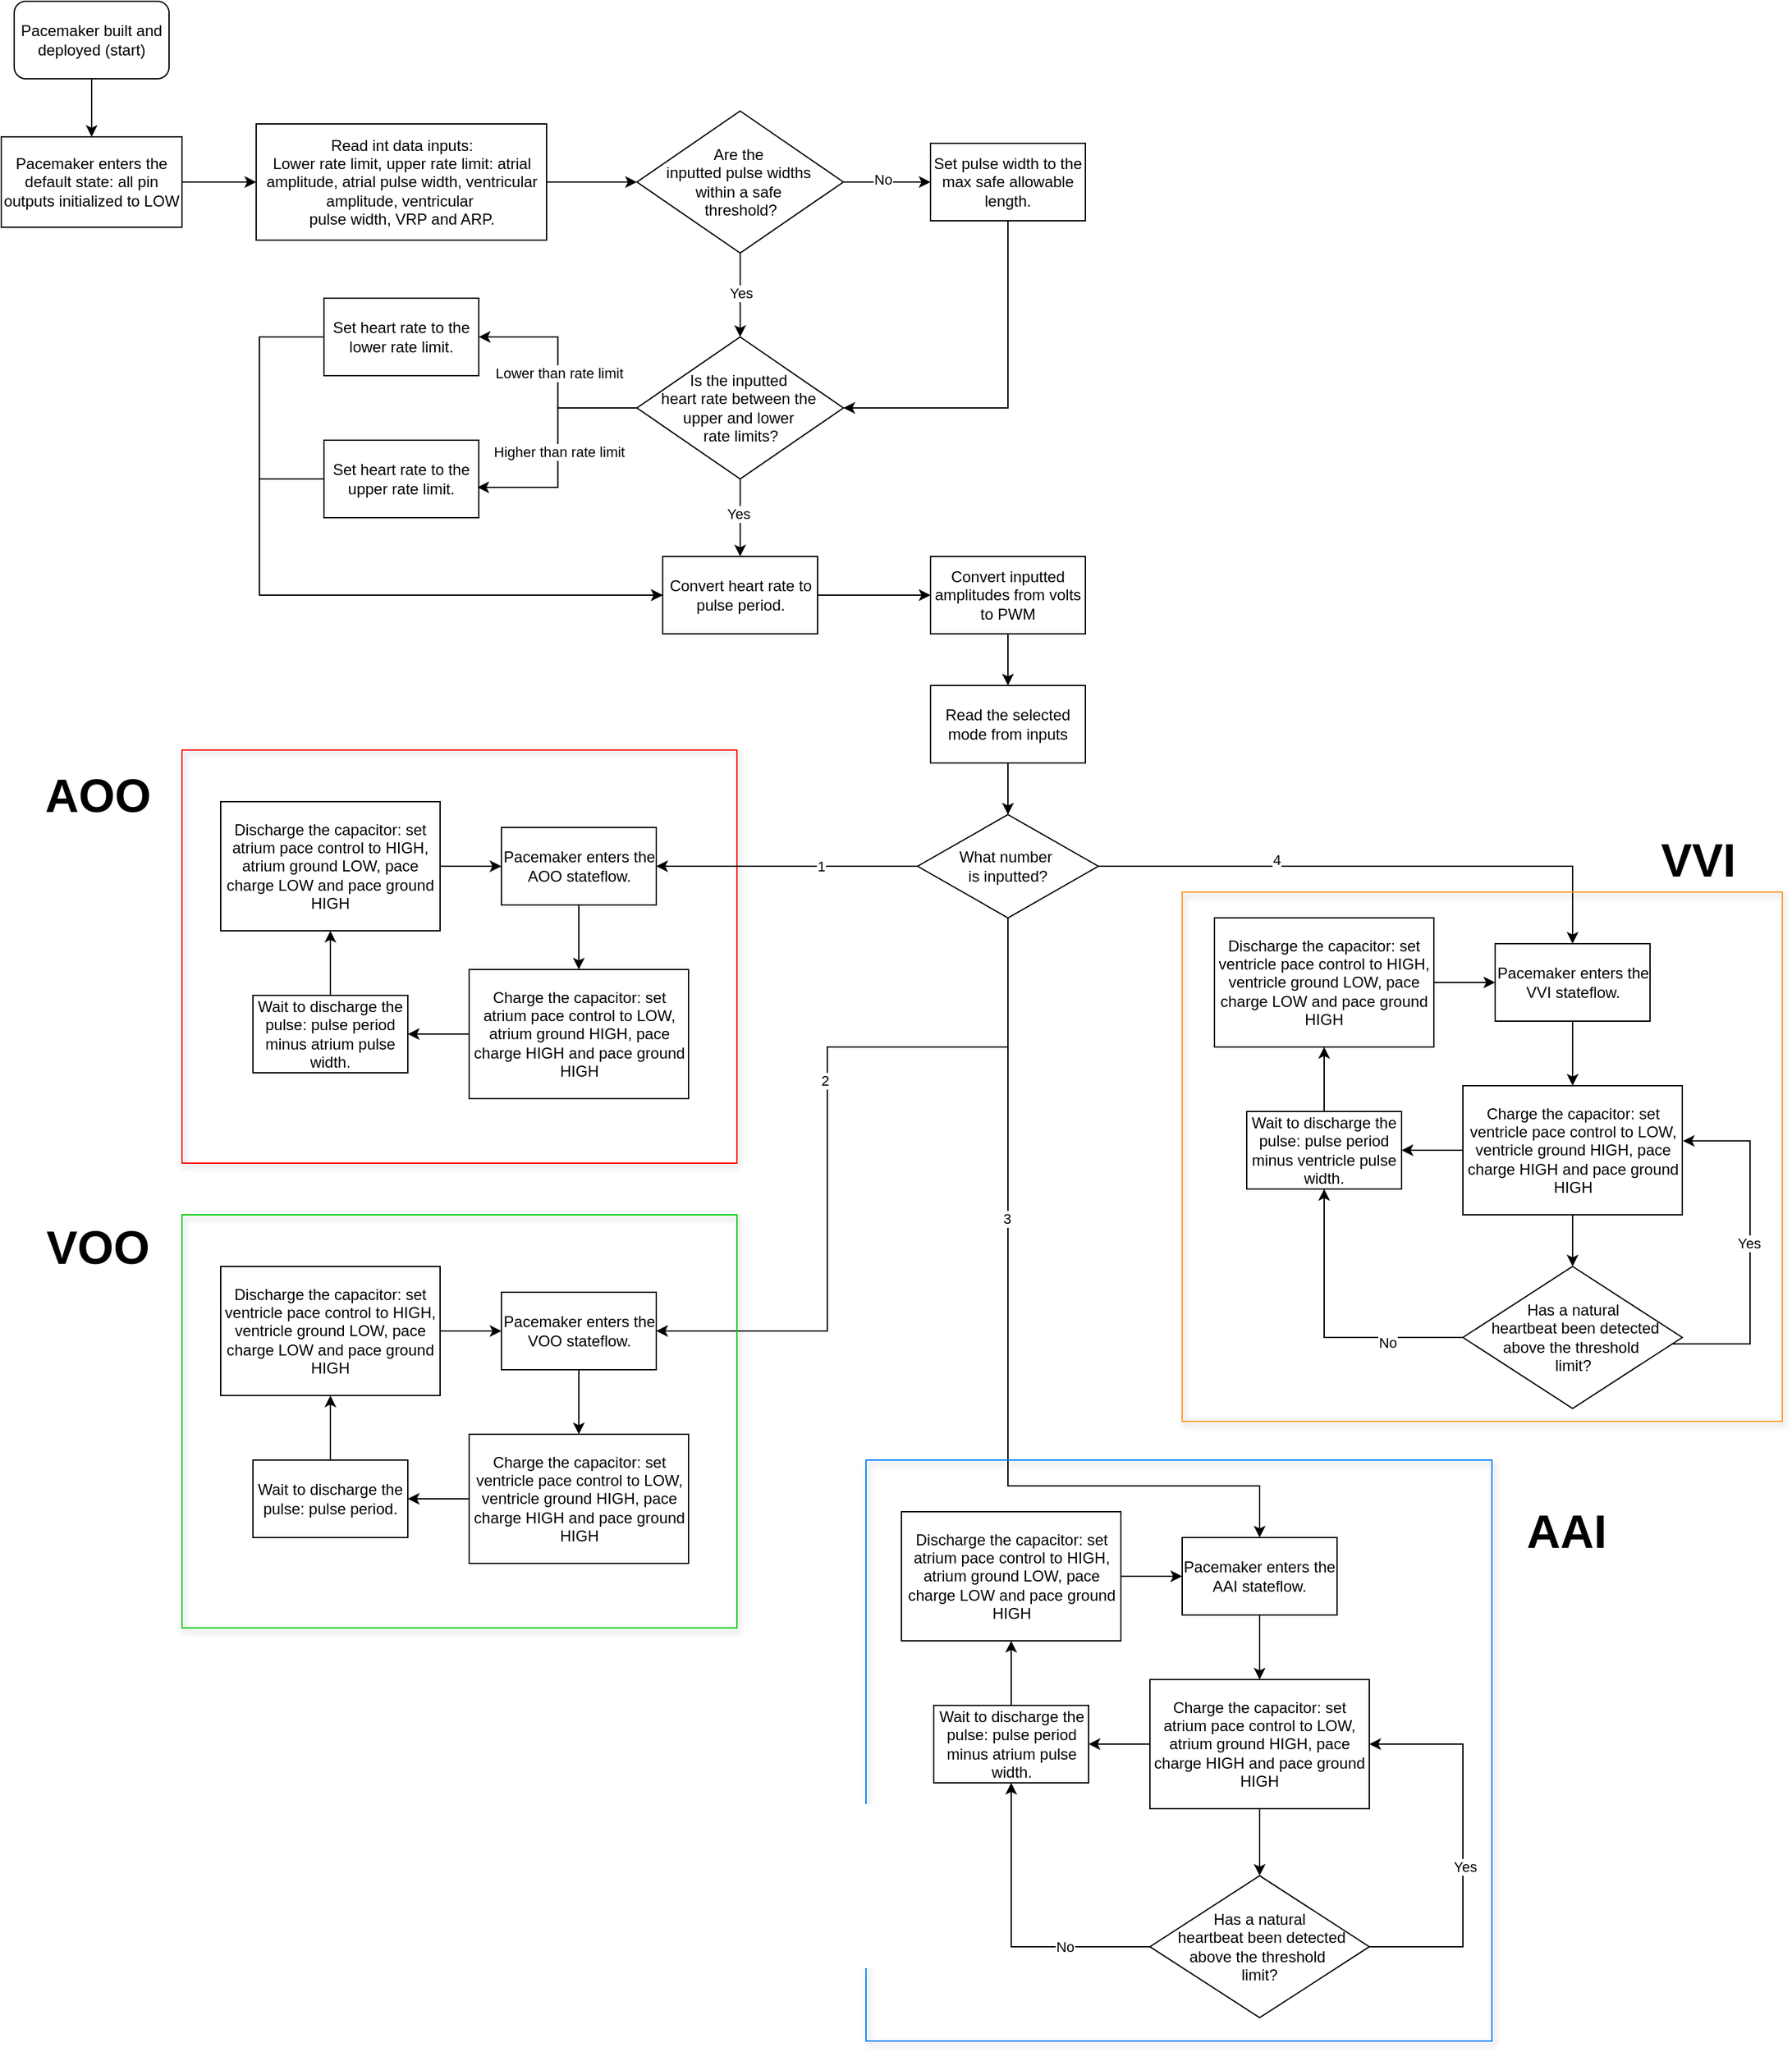 <mxfile version="24.8.2">
  <diagram name="Page-1" id="nOFPAi2D-Z3mDtKWCB6z">
    <mxGraphModel dx="3285" dy="1208" grid="1" gridSize="10" guides="1" tooltips="1" connect="1" arrows="1" fold="1" page="1" pageScale="1" pageWidth="850" pageHeight="1100" math="0" shadow="0">
      <root>
        <mxCell id="0" />
        <mxCell id="1" parent="0" />
        <mxCell id="4N_X2SVy2HdXExJrN1QL-92" value="" style="rounded=0;whiteSpace=wrap;html=1;fillColor=none;strokeColor=#FF0000;shadow=1;" vertex="1" parent="1">
          <mxGeometry x="-240" y="870" width="430" height="320" as="geometry" />
        </mxCell>
        <mxCell id="4N_X2SVy2HdXExJrN1QL-25" value="" style="edgeStyle=orthogonalEdgeStyle;rounded=0;orthogonalLoop=1;jettySize=auto;html=1;" edge="1" parent="1" source="esC_kjBJJRb_vxRUR6S1-1" target="4N_X2SVy2HdXExJrN1QL-24">
          <mxGeometry relative="1" as="geometry" />
        </mxCell>
        <mxCell id="esC_kjBJJRb_vxRUR6S1-1" value="Pacemaker built and deployed (start)" style="rounded=1;whiteSpace=wrap;html=1;" parent="1" vertex="1">
          <mxGeometry x="-370" y="290" width="120" height="60" as="geometry" />
        </mxCell>
        <mxCell id="4N_X2SVy2HdXExJrN1QL-38" value="" style="edgeStyle=orthogonalEdgeStyle;rounded=0;orthogonalLoop=1;jettySize=auto;html=1;" edge="1" parent="1" source="esC_kjBJJRb_vxRUR6S1-2" target="4N_X2SVy2HdXExJrN1QL-23">
          <mxGeometry relative="1" as="geometry" />
        </mxCell>
        <mxCell id="4N_X2SVy2HdXExJrN1QL-39" value="1" style="edgeLabel;html=1;align=center;verticalAlign=middle;resizable=0;points=[];" vertex="1" connectable="0" parent="4N_X2SVy2HdXExJrN1QL-38">
          <mxGeometry x="-0.254" relative="1" as="geometry">
            <mxPoint as="offset" />
          </mxGeometry>
        </mxCell>
        <mxCell id="4N_X2SVy2HdXExJrN1QL-52" style="edgeStyle=orthogonalEdgeStyle;rounded=0;orthogonalLoop=1;jettySize=auto;html=1;entryX=1;entryY=0.5;entryDx=0;entryDy=0;" edge="1" parent="1" target="4N_X2SVy2HdXExJrN1QL-45">
          <mxGeometry relative="1" as="geometry">
            <mxPoint x="400" y="1000" as="sourcePoint" />
            <mxPoint x="260" y="1190" as="targetPoint" />
            <Array as="points">
              <mxPoint x="400" y="1100" />
              <mxPoint x="260" y="1100" />
              <mxPoint x="260" y="1320" />
            </Array>
          </mxGeometry>
        </mxCell>
        <mxCell id="4N_X2SVy2HdXExJrN1QL-54" value="2" style="edgeLabel;html=1;align=center;verticalAlign=middle;resizable=0;points=[];" vertex="1" connectable="0" parent="4N_X2SVy2HdXExJrN1QL-52">
          <mxGeometry x="-0.103" y="-2" relative="1" as="geometry">
            <mxPoint as="offset" />
          </mxGeometry>
        </mxCell>
        <mxCell id="4N_X2SVy2HdXExJrN1QL-70" style="edgeStyle=orthogonalEdgeStyle;rounded=0;orthogonalLoop=1;jettySize=auto;html=1;" edge="1" parent="1" source="esC_kjBJJRb_vxRUR6S1-2" target="4N_X2SVy2HdXExJrN1QL-56">
          <mxGeometry relative="1" as="geometry" />
        </mxCell>
        <mxCell id="4N_X2SVy2HdXExJrN1QL-71" value="4&lt;div&gt;&lt;br&gt;&lt;/div&gt;" style="edgeLabel;html=1;align=center;verticalAlign=middle;resizable=0;points=[];" vertex="1" connectable="0" parent="4N_X2SVy2HdXExJrN1QL-70">
          <mxGeometry x="-0.357" y="-2" relative="1" as="geometry">
            <mxPoint as="offset" />
          </mxGeometry>
        </mxCell>
        <mxCell id="4N_X2SVy2HdXExJrN1QL-89" style="edgeStyle=orthogonalEdgeStyle;rounded=0;orthogonalLoop=1;jettySize=auto;html=1;exitX=0.5;exitY=1;exitDx=0;exitDy=0;" edge="1" parent="1" source="esC_kjBJJRb_vxRUR6S1-2" target="4N_X2SVy2HdXExJrN1QL-73">
          <mxGeometry relative="1" as="geometry">
            <Array as="points">
              <mxPoint x="400" y="1440" />
              <mxPoint x="595" y="1440" />
            </Array>
          </mxGeometry>
        </mxCell>
        <mxCell id="4N_X2SVy2HdXExJrN1QL-90" value="3" style="edgeLabel;html=1;align=center;verticalAlign=middle;resizable=0;points=[];" vertex="1" connectable="0" parent="4N_X2SVy2HdXExJrN1QL-89">
          <mxGeometry x="-0.31" y="-1" relative="1" as="geometry">
            <mxPoint as="offset" />
          </mxGeometry>
        </mxCell>
        <mxCell id="esC_kjBJJRb_vxRUR6S1-2" value="What number&amp;nbsp;&lt;div&gt;is inputted?&lt;/div&gt;" style="rhombus;whiteSpace=wrap;html=1;" parent="1" vertex="1">
          <mxGeometry x="330" y="920" width="140" height="80" as="geometry" />
        </mxCell>
        <mxCell id="4N_X2SVy2HdXExJrN1QL-4" value="" style="edgeStyle=orthogonalEdgeStyle;rounded=0;orthogonalLoop=1;jettySize=auto;html=1;" edge="1" parent="1" source="esC_kjBJJRb_vxRUR6S1-3" target="4N_X2SVy2HdXExJrN1QL-2">
          <mxGeometry relative="1" as="geometry" />
        </mxCell>
        <mxCell id="esC_kjBJJRb_vxRUR6S1-3" value="Read int data inputs:&lt;div&gt;Lower rate limit, upper rate limit: atrial amplitude, atrial pulse width, ventricular amplitude, ventricular&amp;nbsp;&lt;/div&gt;&lt;div&gt;pulse width, VRP and ARP.&lt;/div&gt;" style="rounded=0;whiteSpace=wrap;html=1;" parent="1" vertex="1">
          <mxGeometry x="-182.5" y="385" width="225" height="90" as="geometry" />
        </mxCell>
        <mxCell id="4N_X2SVy2HdXExJrN1QL-34" value="" style="edgeStyle=orthogonalEdgeStyle;rounded=0;orthogonalLoop=1;jettySize=auto;html=1;" edge="1" parent="1" source="esC_kjBJJRb_vxRUR6S1-16" target="4N_X2SVy2HdXExJrN1QL-33">
          <mxGeometry relative="1" as="geometry" />
        </mxCell>
        <mxCell id="esC_kjBJJRb_vxRUR6S1-16" value="Convert inputted amplitudes from volts to PWM" style="rounded=0;whiteSpace=wrap;html=1;" parent="1" vertex="1">
          <mxGeometry x="340" y="720" width="120" height="60" as="geometry" />
        </mxCell>
        <mxCell id="4N_X2SVy2HdXExJrN1QL-8" value="" style="edgeStyle=orthogonalEdgeStyle;rounded=0;orthogonalLoop=1;jettySize=auto;html=1;" edge="1" parent="1" source="4N_X2SVy2HdXExJrN1QL-2" target="4N_X2SVy2HdXExJrN1QL-3">
          <mxGeometry relative="1" as="geometry" />
        </mxCell>
        <mxCell id="4N_X2SVy2HdXExJrN1QL-9" value="Yes" style="edgeLabel;html=1;align=center;verticalAlign=middle;resizable=0;points=[];" vertex="1" connectable="0" parent="4N_X2SVy2HdXExJrN1QL-8">
          <mxGeometry x="-0.051" y="3" relative="1" as="geometry">
            <mxPoint x="-3" as="offset" />
          </mxGeometry>
        </mxCell>
        <mxCell id="4N_X2SVy2HdXExJrN1QL-10" value="" style="edgeStyle=orthogonalEdgeStyle;rounded=0;orthogonalLoop=1;jettySize=auto;html=1;" edge="1" parent="1" source="4N_X2SVy2HdXExJrN1QL-2" target="4N_X2SVy2HdXExJrN1QL-5">
          <mxGeometry relative="1" as="geometry" />
        </mxCell>
        <mxCell id="4N_X2SVy2HdXExJrN1QL-11" value="No" style="edgeLabel;html=1;align=center;verticalAlign=middle;resizable=0;points=[];" vertex="1" connectable="0" parent="4N_X2SVy2HdXExJrN1QL-10">
          <mxGeometry x="-0.09" y="2" relative="1" as="geometry">
            <mxPoint as="offset" />
          </mxGeometry>
        </mxCell>
        <mxCell id="4N_X2SVy2HdXExJrN1QL-2" value="Are the&amp;nbsp;&lt;div&gt;inputted pulse widths&amp;nbsp;&lt;/div&gt;&lt;div&gt;within a safe&amp;nbsp;&lt;/div&gt;&lt;div&gt;threshold?&lt;/div&gt;" style="rhombus;whiteSpace=wrap;html=1;" vertex="1" parent="1">
          <mxGeometry x="112.5" y="375" width="160" height="110" as="geometry" />
        </mxCell>
        <mxCell id="4N_X2SVy2HdXExJrN1QL-15" style="edgeStyle=orthogonalEdgeStyle;rounded=0;orthogonalLoop=1;jettySize=auto;html=1;entryX=1;entryY=0.5;entryDx=0;entryDy=0;" edge="1" parent="1" source="4N_X2SVy2HdXExJrN1QL-3" target="4N_X2SVy2HdXExJrN1QL-6">
          <mxGeometry relative="1" as="geometry" />
        </mxCell>
        <mxCell id="4N_X2SVy2HdXExJrN1QL-17" value="Lower than rate limit" style="edgeLabel;html=1;align=center;verticalAlign=middle;resizable=0;points=[];" vertex="1" connectable="0" parent="4N_X2SVy2HdXExJrN1QL-15">
          <mxGeometry x="-0.001" relative="1" as="geometry">
            <mxPoint as="offset" />
          </mxGeometry>
        </mxCell>
        <mxCell id="4N_X2SVy2HdXExJrN1QL-30" value="" style="edgeStyle=orthogonalEdgeStyle;rounded=0;orthogonalLoop=1;jettySize=auto;html=1;" edge="1" parent="1" source="4N_X2SVy2HdXExJrN1QL-3" target="4N_X2SVy2HdXExJrN1QL-28">
          <mxGeometry relative="1" as="geometry" />
        </mxCell>
        <mxCell id="4N_X2SVy2HdXExJrN1QL-31" value="Yes" style="edgeLabel;html=1;align=center;verticalAlign=middle;resizable=0;points=[];" vertex="1" connectable="0" parent="4N_X2SVy2HdXExJrN1QL-30">
          <mxGeometry x="-0.118" y="-2" relative="1" as="geometry">
            <mxPoint as="offset" />
          </mxGeometry>
        </mxCell>
        <mxCell id="4N_X2SVy2HdXExJrN1QL-3" value="Is the inputted&amp;nbsp;&lt;div&gt;heart rate between the&amp;nbsp;&lt;/div&gt;&lt;div&gt;upper and lower&amp;nbsp;&lt;/div&gt;&lt;div&gt;rate limits?&lt;/div&gt;" style="rhombus;whiteSpace=wrap;html=1;" vertex="1" parent="1">
          <mxGeometry x="112.5" y="550" width="160" height="110" as="geometry" />
        </mxCell>
        <mxCell id="4N_X2SVy2HdXExJrN1QL-12" style="edgeStyle=orthogonalEdgeStyle;rounded=0;orthogonalLoop=1;jettySize=auto;html=1;entryX=1;entryY=0.5;entryDx=0;entryDy=0;" edge="1" parent="1" source="4N_X2SVy2HdXExJrN1QL-5" target="4N_X2SVy2HdXExJrN1QL-3">
          <mxGeometry relative="1" as="geometry">
            <Array as="points">
              <mxPoint x="400" y="605" />
            </Array>
          </mxGeometry>
        </mxCell>
        <mxCell id="4N_X2SVy2HdXExJrN1QL-5" value="Set pulse width to the max safe allowable length." style="rounded=0;whiteSpace=wrap;html=1;" vertex="1" parent="1">
          <mxGeometry x="340" y="400" width="120" height="60" as="geometry" />
        </mxCell>
        <mxCell id="4N_X2SVy2HdXExJrN1QL-18" style="edgeStyle=orthogonalEdgeStyle;rounded=0;orthogonalLoop=1;jettySize=auto;html=1;entryX=0;entryY=0.5;entryDx=0;entryDy=0;" edge="1" parent="1" source="4N_X2SVy2HdXExJrN1QL-6" target="4N_X2SVy2HdXExJrN1QL-28">
          <mxGeometry relative="1" as="geometry">
            <mxPoint x="320" y="750" as="targetPoint" />
            <Array as="points">
              <mxPoint x="-180" y="550" />
              <mxPoint x="-180" y="750" />
              <mxPoint x="-80" y="750" />
            </Array>
          </mxGeometry>
        </mxCell>
        <mxCell id="4N_X2SVy2HdXExJrN1QL-6" value="Set heart rate to the lower rate limit." style="rounded=0;whiteSpace=wrap;html=1;" vertex="1" parent="1">
          <mxGeometry x="-130" y="520" width="120" height="60" as="geometry" />
        </mxCell>
        <mxCell id="4N_X2SVy2HdXExJrN1QL-19" style="edgeStyle=orthogonalEdgeStyle;rounded=0;orthogonalLoop=1;jettySize=auto;html=1;exitX=0;exitY=0.5;exitDx=0;exitDy=0;entryX=0;entryY=0.5;entryDx=0;entryDy=0;" edge="1" parent="1" source="4N_X2SVy2HdXExJrN1QL-7" target="4N_X2SVy2HdXExJrN1QL-28">
          <mxGeometry relative="1" as="geometry">
            <mxPoint x="130" y="750" as="targetPoint" />
            <Array as="points">
              <mxPoint x="-180" y="660" />
              <mxPoint x="-180" y="750" />
              <mxPoint x="-80" y="750" />
            </Array>
          </mxGeometry>
        </mxCell>
        <mxCell id="4N_X2SVy2HdXExJrN1QL-7" value="Set heart rate to the upper rate limit." style="rounded=0;whiteSpace=wrap;html=1;" vertex="1" parent="1">
          <mxGeometry x="-130" y="630" width="120" height="60" as="geometry" />
        </mxCell>
        <mxCell id="4N_X2SVy2HdXExJrN1QL-16" style="edgeStyle=orthogonalEdgeStyle;rounded=0;orthogonalLoop=1;jettySize=auto;html=1;exitX=0;exitY=0.5;exitDx=0;exitDy=0;entryX=0.991;entryY=0.608;entryDx=0;entryDy=0;entryPerimeter=0;" edge="1" parent="1" source="4N_X2SVy2HdXExJrN1QL-3" target="4N_X2SVy2HdXExJrN1QL-7">
          <mxGeometry relative="1" as="geometry" />
        </mxCell>
        <mxCell id="4N_X2SVy2HdXExJrN1QL-20" value="Higher than rate limit" style="edgeLabel;html=1;align=center;verticalAlign=middle;resizable=0;points=[];" vertex="1" connectable="0" parent="4N_X2SVy2HdXExJrN1QL-16">
          <mxGeometry x="0.028" relative="1" as="geometry">
            <mxPoint as="offset" />
          </mxGeometry>
        </mxCell>
        <mxCell id="4N_X2SVy2HdXExJrN1QL-40" value="" style="edgeStyle=orthogonalEdgeStyle;rounded=0;orthogonalLoop=1;jettySize=auto;html=1;" edge="1" parent="1" source="4N_X2SVy2HdXExJrN1QL-23" target="4N_X2SVy2HdXExJrN1QL-27">
          <mxGeometry relative="1" as="geometry" />
        </mxCell>
        <mxCell id="4N_X2SVy2HdXExJrN1QL-23" value="Pacemaker enters the AOO stateflow." style="rounded=0;whiteSpace=wrap;html=1;" vertex="1" parent="1">
          <mxGeometry x="7.5" y="930" width="120" height="60" as="geometry" />
        </mxCell>
        <mxCell id="4N_X2SVy2HdXExJrN1QL-26" value="" style="edgeStyle=orthogonalEdgeStyle;rounded=0;orthogonalLoop=1;jettySize=auto;html=1;" edge="1" parent="1" source="4N_X2SVy2HdXExJrN1QL-24" target="esC_kjBJJRb_vxRUR6S1-3">
          <mxGeometry relative="1" as="geometry" />
        </mxCell>
        <mxCell id="4N_X2SVy2HdXExJrN1QL-24" value="Pacemaker enters the default state: all pin outputs initialized to LOW" style="rounded=0;whiteSpace=wrap;html=1;" vertex="1" parent="1">
          <mxGeometry x="-380" y="395" width="140" height="70" as="geometry" />
        </mxCell>
        <mxCell id="4N_X2SVy2HdXExJrN1QL-41" value="" style="edgeStyle=orthogonalEdgeStyle;rounded=0;orthogonalLoop=1;jettySize=auto;html=1;" edge="1" parent="1" source="4N_X2SVy2HdXExJrN1QL-27" target="4N_X2SVy2HdXExJrN1QL-36">
          <mxGeometry relative="1" as="geometry" />
        </mxCell>
        <mxCell id="4N_X2SVy2HdXExJrN1QL-27" value="Charge the capacitor: set atrium pace control to LOW, atrium ground HIGH, pace charge HIGH and pace ground HIGH" style="rounded=0;whiteSpace=wrap;html=1;" vertex="1" parent="1">
          <mxGeometry x="-17.5" y="1040" width="170" height="100" as="geometry" />
        </mxCell>
        <mxCell id="4N_X2SVy2HdXExJrN1QL-32" value="" style="edgeStyle=orthogonalEdgeStyle;rounded=0;orthogonalLoop=1;jettySize=auto;html=1;" edge="1" parent="1" source="4N_X2SVy2HdXExJrN1QL-28" target="esC_kjBJJRb_vxRUR6S1-16">
          <mxGeometry relative="1" as="geometry" />
        </mxCell>
        <mxCell id="4N_X2SVy2HdXExJrN1QL-28" value="Convert heart rate to pulse period." style="rounded=0;whiteSpace=wrap;html=1;" vertex="1" parent="1">
          <mxGeometry x="132.5" y="720" width="120" height="60" as="geometry" />
        </mxCell>
        <mxCell id="4N_X2SVy2HdXExJrN1QL-35" value="" style="edgeStyle=orthogonalEdgeStyle;rounded=0;orthogonalLoop=1;jettySize=auto;html=1;" edge="1" parent="1" source="4N_X2SVy2HdXExJrN1QL-33" target="esC_kjBJJRb_vxRUR6S1-2">
          <mxGeometry relative="1" as="geometry" />
        </mxCell>
        <mxCell id="4N_X2SVy2HdXExJrN1QL-33" value="Read the selected mode from inputs" style="rounded=0;whiteSpace=wrap;html=1;" vertex="1" parent="1">
          <mxGeometry x="340" y="820" width="120" height="60" as="geometry" />
        </mxCell>
        <mxCell id="4N_X2SVy2HdXExJrN1QL-42" value="" style="edgeStyle=orthogonalEdgeStyle;rounded=0;orthogonalLoop=1;jettySize=auto;html=1;" edge="1" parent="1" source="4N_X2SVy2HdXExJrN1QL-36" target="4N_X2SVy2HdXExJrN1QL-37">
          <mxGeometry relative="1" as="geometry" />
        </mxCell>
        <mxCell id="4N_X2SVy2HdXExJrN1QL-36" value="Wait to discharge the pulse: pulse period minus atrium pulse width." style="rounded=0;whiteSpace=wrap;html=1;" vertex="1" parent="1">
          <mxGeometry x="-185" y="1060" width="120" height="60" as="geometry" />
        </mxCell>
        <mxCell id="4N_X2SVy2HdXExJrN1QL-43" value="" style="edgeStyle=orthogonalEdgeStyle;rounded=0;orthogonalLoop=1;jettySize=auto;html=1;" edge="1" parent="1" source="4N_X2SVy2HdXExJrN1QL-37" target="4N_X2SVy2HdXExJrN1QL-23">
          <mxGeometry relative="1" as="geometry" />
        </mxCell>
        <mxCell id="4N_X2SVy2HdXExJrN1QL-37" value="Discharge the capacitor: set atrium pace control to HIGH, atrium ground LOW, pace charge LOW and pace ground HIGH" style="rounded=0;whiteSpace=wrap;html=1;" vertex="1" parent="1">
          <mxGeometry x="-210" y="910" width="170" height="100" as="geometry" />
        </mxCell>
        <mxCell id="4N_X2SVy2HdXExJrN1QL-44" value="" style="edgeStyle=orthogonalEdgeStyle;rounded=0;orthogonalLoop=1;jettySize=auto;html=1;" edge="1" parent="1" source="4N_X2SVy2HdXExJrN1QL-45" target="4N_X2SVy2HdXExJrN1QL-47">
          <mxGeometry relative="1" as="geometry" />
        </mxCell>
        <mxCell id="4N_X2SVy2HdXExJrN1QL-45" value="Pacemaker enters the VOO stateflow." style="rounded=0;whiteSpace=wrap;html=1;" vertex="1" parent="1">
          <mxGeometry x="7.5" y="1290" width="120" height="60" as="geometry" />
        </mxCell>
        <mxCell id="4N_X2SVy2HdXExJrN1QL-46" value="" style="edgeStyle=orthogonalEdgeStyle;rounded=0;orthogonalLoop=1;jettySize=auto;html=1;" edge="1" parent="1" source="4N_X2SVy2HdXExJrN1QL-47" target="4N_X2SVy2HdXExJrN1QL-49">
          <mxGeometry relative="1" as="geometry" />
        </mxCell>
        <mxCell id="4N_X2SVy2HdXExJrN1QL-47" value="Charge the capacitor: set ventricle pace control to LOW, ventricle&amp;nbsp;ground HIGH, pace charge HIGH and pace ground HIGH" style="rounded=0;whiteSpace=wrap;html=1;" vertex="1" parent="1">
          <mxGeometry x="-17.5" y="1400" width="170" height="100" as="geometry" />
        </mxCell>
        <mxCell id="4N_X2SVy2HdXExJrN1QL-48" value="" style="edgeStyle=orthogonalEdgeStyle;rounded=0;orthogonalLoop=1;jettySize=auto;html=1;" edge="1" parent="1" source="4N_X2SVy2HdXExJrN1QL-49" target="4N_X2SVy2HdXExJrN1QL-51">
          <mxGeometry relative="1" as="geometry" />
        </mxCell>
        <mxCell id="4N_X2SVy2HdXExJrN1QL-49" value="Wait to discharge the pulse: pulse period." style="rounded=0;whiteSpace=wrap;html=1;" vertex="1" parent="1">
          <mxGeometry x="-185" y="1420" width="120" height="60" as="geometry" />
        </mxCell>
        <mxCell id="4N_X2SVy2HdXExJrN1QL-50" value="" style="edgeStyle=orthogonalEdgeStyle;rounded=0;orthogonalLoop=1;jettySize=auto;html=1;" edge="1" parent="1" source="4N_X2SVy2HdXExJrN1QL-51" target="4N_X2SVy2HdXExJrN1QL-45">
          <mxGeometry relative="1" as="geometry" />
        </mxCell>
        <mxCell id="4N_X2SVy2HdXExJrN1QL-51" value="Discharge the capacitor: set ventricle&amp;nbsp;pace control to HIGH, ventricle&amp;nbsp;ground LOW, pace charge LOW and pace ground HIGH" style="rounded=0;whiteSpace=wrap;html=1;" vertex="1" parent="1">
          <mxGeometry x="-210" y="1270" width="170" height="100" as="geometry" />
        </mxCell>
        <mxCell id="4N_X2SVy2HdXExJrN1QL-55" value="" style="edgeStyle=orthogonalEdgeStyle;rounded=0;orthogonalLoop=1;jettySize=auto;html=1;" edge="1" parent="1" source="4N_X2SVy2HdXExJrN1QL-56" target="4N_X2SVy2HdXExJrN1QL-58">
          <mxGeometry relative="1" as="geometry" />
        </mxCell>
        <mxCell id="4N_X2SVy2HdXExJrN1QL-56" value="Pacemaker enters the VVI stateflow." style="rounded=0;whiteSpace=wrap;html=1;" vertex="1" parent="1">
          <mxGeometry x="777.5" y="1020" width="120" height="60" as="geometry" />
        </mxCell>
        <mxCell id="4N_X2SVy2HdXExJrN1QL-57" value="" style="edgeStyle=orthogonalEdgeStyle;rounded=0;orthogonalLoop=1;jettySize=auto;html=1;" edge="1" parent="1" source="4N_X2SVy2HdXExJrN1QL-58" target="4N_X2SVy2HdXExJrN1QL-60">
          <mxGeometry relative="1" as="geometry" />
        </mxCell>
        <mxCell id="4N_X2SVy2HdXExJrN1QL-64" value="" style="edgeStyle=orthogonalEdgeStyle;rounded=0;orthogonalLoop=1;jettySize=auto;html=1;" edge="1" parent="1" source="4N_X2SVy2HdXExJrN1QL-58" target="4N_X2SVy2HdXExJrN1QL-63">
          <mxGeometry relative="1" as="geometry" />
        </mxCell>
        <mxCell id="4N_X2SVy2HdXExJrN1QL-58" value="Charge the capacitor: set ventricle pace control to LOW, ventricle&amp;nbsp;ground HIGH, pace charge HIGH and pace ground HIGH" style="rounded=0;whiteSpace=wrap;html=1;" vertex="1" parent="1">
          <mxGeometry x="752.5" y="1130" width="170" height="100" as="geometry" />
        </mxCell>
        <mxCell id="4N_X2SVy2HdXExJrN1QL-59" value="" style="edgeStyle=orthogonalEdgeStyle;rounded=0;orthogonalLoop=1;jettySize=auto;html=1;" edge="1" parent="1" source="4N_X2SVy2HdXExJrN1QL-60" target="4N_X2SVy2HdXExJrN1QL-62">
          <mxGeometry relative="1" as="geometry" />
        </mxCell>
        <mxCell id="4N_X2SVy2HdXExJrN1QL-60" value="Wait to discharge the pulse: pulse period minus ventricle pulse width." style="rounded=0;whiteSpace=wrap;html=1;" vertex="1" parent="1">
          <mxGeometry x="585" y="1150" width="120" height="60" as="geometry" />
        </mxCell>
        <mxCell id="4N_X2SVy2HdXExJrN1QL-61" value="" style="edgeStyle=orthogonalEdgeStyle;rounded=0;orthogonalLoop=1;jettySize=auto;html=1;" edge="1" parent="1" source="4N_X2SVy2HdXExJrN1QL-62" target="4N_X2SVy2HdXExJrN1QL-56">
          <mxGeometry relative="1" as="geometry" />
        </mxCell>
        <mxCell id="4N_X2SVy2HdXExJrN1QL-62" value="Discharge the capacitor: set ventricle&amp;nbsp;pace control to HIGH, ventricle&amp;nbsp;ground LOW, pace charge LOW and pace ground HIGH" style="rounded=0;whiteSpace=wrap;html=1;" vertex="1" parent="1">
          <mxGeometry x="560" y="1000" width="170" height="100" as="geometry" />
        </mxCell>
        <mxCell id="4N_X2SVy2HdXExJrN1QL-65" style="edgeStyle=orthogonalEdgeStyle;rounded=0;orthogonalLoop=1;jettySize=auto;html=1;entryX=0.5;entryY=1;entryDx=0;entryDy=0;" edge="1" parent="1" source="4N_X2SVy2HdXExJrN1QL-63" target="4N_X2SVy2HdXExJrN1QL-60">
          <mxGeometry relative="1" as="geometry" />
        </mxCell>
        <mxCell id="4N_X2SVy2HdXExJrN1QL-66" value="No" style="edgeLabel;html=1;align=center;verticalAlign=middle;resizable=0;points=[];" vertex="1" connectable="0" parent="4N_X2SVy2HdXExJrN1QL-65">
          <mxGeometry x="-0.468" y="4" relative="1" as="geometry">
            <mxPoint as="offset" />
          </mxGeometry>
        </mxCell>
        <mxCell id="4N_X2SVy2HdXExJrN1QL-63" value="Has a natural&lt;div&gt;&amp;nbsp;heartbeat been detected above the threshold&amp;nbsp;&lt;/div&gt;&lt;div&gt;limit?&lt;/div&gt;" style="rhombus;whiteSpace=wrap;html=1;" vertex="1" parent="1">
          <mxGeometry x="752.5" y="1270" width="170" height="110" as="geometry" />
        </mxCell>
        <mxCell id="4N_X2SVy2HdXExJrN1QL-67" style="edgeStyle=orthogonalEdgeStyle;rounded=0;orthogonalLoop=1;jettySize=auto;html=1;entryX=1.003;entryY=0.428;entryDx=0;entryDy=0;entryPerimeter=0;" edge="1" parent="1" source="4N_X2SVy2HdXExJrN1QL-63" target="4N_X2SVy2HdXExJrN1QL-58">
          <mxGeometry relative="1" as="geometry">
            <Array as="points">
              <mxPoint x="975" y="1330" />
              <mxPoint x="975" y="1173" />
            </Array>
          </mxGeometry>
        </mxCell>
        <mxCell id="4N_X2SVy2HdXExJrN1QL-68" value="Yes" style="edgeLabel;html=1;align=center;verticalAlign=middle;resizable=0;points=[];" vertex="1" connectable="0" parent="4N_X2SVy2HdXExJrN1QL-67">
          <mxGeometry x="0.025" y="1" relative="1" as="geometry">
            <mxPoint as="offset" />
          </mxGeometry>
        </mxCell>
        <mxCell id="4N_X2SVy2HdXExJrN1QL-72" value="" style="edgeStyle=orthogonalEdgeStyle;rounded=0;orthogonalLoop=1;jettySize=auto;html=1;" edge="1" parent="1" source="4N_X2SVy2HdXExJrN1QL-73" target="4N_X2SVy2HdXExJrN1QL-75">
          <mxGeometry relative="1" as="geometry" />
        </mxCell>
        <mxCell id="4N_X2SVy2HdXExJrN1QL-73" value="Pacemaker enters the AAI stateflow." style="rounded=0;whiteSpace=wrap;html=1;" vertex="1" parent="1">
          <mxGeometry x="535" y="1480" width="120" height="60" as="geometry" />
        </mxCell>
        <mxCell id="4N_X2SVy2HdXExJrN1QL-74" value="" style="edgeStyle=orthogonalEdgeStyle;rounded=0;orthogonalLoop=1;jettySize=auto;html=1;" edge="1" parent="1" source="4N_X2SVy2HdXExJrN1QL-75" target="4N_X2SVy2HdXExJrN1QL-77">
          <mxGeometry relative="1" as="geometry" />
        </mxCell>
        <mxCell id="4N_X2SVy2HdXExJrN1QL-83" value="" style="edgeStyle=orthogonalEdgeStyle;rounded=0;orthogonalLoop=1;jettySize=auto;html=1;" edge="1" parent="1" source="4N_X2SVy2HdXExJrN1QL-75" target="4N_X2SVy2HdXExJrN1QL-81">
          <mxGeometry relative="1" as="geometry" />
        </mxCell>
        <mxCell id="4N_X2SVy2HdXExJrN1QL-75" value="Charge the capacitor: set atrium pace control to LOW, atrium ground HIGH, pace charge HIGH and pace ground HIGH" style="rounded=0;whiteSpace=wrap;html=1;" vertex="1" parent="1">
          <mxGeometry x="510" y="1590" width="170" height="100" as="geometry" />
        </mxCell>
        <mxCell id="4N_X2SVy2HdXExJrN1QL-76" value="" style="edgeStyle=orthogonalEdgeStyle;rounded=0;orthogonalLoop=1;jettySize=auto;html=1;" edge="1" parent="1" source="4N_X2SVy2HdXExJrN1QL-77" target="4N_X2SVy2HdXExJrN1QL-79">
          <mxGeometry relative="1" as="geometry" />
        </mxCell>
        <mxCell id="4N_X2SVy2HdXExJrN1QL-77" value="Wait to discharge the pulse: pulse period minus atrium pulse width." style="rounded=0;whiteSpace=wrap;html=1;" vertex="1" parent="1">
          <mxGeometry x="342.5" y="1610" width="120" height="60" as="geometry" />
        </mxCell>
        <mxCell id="4N_X2SVy2HdXExJrN1QL-78" value="" style="edgeStyle=orthogonalEdgeStyle;rounded=0;orthogonalLoop=1;jettySize=auto;html=1;" edge="1" parent="1" source="4N_X2SVy2HdXExJrN1QL-79" target="4N_X2SVy2HdXExJrN1QL-73">
          <mxGeometry relative="1" as="geometry" />
        </mxCell>
        <mxCell id="4N_X2SVy2HdXExJrN1QL-79" value="Discharge the capacitor: set atrium pace control to HIGH, atrium ground LOW, pace charge LOW and pace ground HIGH" style="rounded=0;whiteSpace=wrap;html=1;" vertex="1" parent="1">
          <mxGeometry x="317.5" y="1460" width="170" height="100" as="geometry" />
        </mxCell>
        <mxCell id="4N_X2SVy2HdXExJrN1QL-85" style="edgeStyle=orthogonalEdgeStyle;rounded=0;orthogonalLoop=1;jettySize=auto;html=1;entryX=0.5;entryY=1;entryDx=0;entryDy=0;" edge="1" parent="1" source="4N_X2SVy2HdXExJrN1QL-81" target="4N_X2SVy2HdXExJrN1QL-77">
          <mxGeometry relative="1" as="geometry" />
        </mxCell>
        <mxCell id="4N_X2SVy2HdXExJrN1QL-86" value="No" style="edgeLabel;html=1;align=center;verticalAlign=middle;resizable=0;points=[];" vertex="1" connectable="0" parent="4N_X2SVy2HdXExJrN1QL-85">
          <mxGeometry x="-0.433" relative="1" as="geometry">
            <mxPoint as="offset" />
          </mxGeometry>
        </mxCell>
        <mxCell id="4N_X2SVy2HdXExJrN1QL-87" style="edgeStyle=orthogonalEdgeStyle;rounded=0;orthogonalLoop=1;jettySize=auto;html=1;entryX=1;entryY=0.5;entryDx=0;entryDy=0;" edge="1" parent="1" source="4N_X2SVy2HdXExJrN1QL-81" target="4N_X2SVy2HdXExJrN1QL-75">
          <mxGeometry relative="1" as="geometry">
            <Array as="points">
              <mxPoint x="752.5" y="1797" />
              <mxPoint x="752.5" y="1640" />
            </Array>
          </mxGeometry>
        </mxCell>
        <mxCell id="4N_X2SVy2HdXExJrN1QL-88" value="Yes" style="edgeLabel;html=1;align=center;verticalAlign=middle;resizable=0;points=[];" vertex="1" connectable="0" parent="4N_X2SVy2HdXExJrN1QL-87">
          <mxGeometry x="-0.109" y="-1" relative="1" as="geometry">
            <mxPoint as="offset" />
          </mxGeometry>
        </mxCell>
        <mxCell id="4N_X2SVy2HdXExJrN1QL-81" value="Has a natural&lt;div&gt;&amp;nbsp;heartbeat been detected above the threshold&amp;nbsp;&lt;/div&gt;&lt;div&gt;limit?&lt;/div&gt;" style="rhombus;whiteSpace=wrap;html=1;" vertex="1" parent="1">
          <mxGeometry x="510" y="1741.95" width="170" height="110" as="geometry" />
        </mxCell>
        <mxCell id="4N_X2SVy2HdXExJrN1QL-93" value="" style="rounded=0;whiteSpace=wrap;html=1;fillColor=none;strokeColor=#00CC00;shadow=1;" vertex="1" parent="1">
          <mxGeometry x="-240" y="1230" width="430" height="320" as="geometry" />
        </mxCell>
        <mxCell id="4N_X2SVy2HdXExJrN1QL-94" value="" style="rounded=0;whiteSpace=wrap;html=1;fillColor=none;strokeColor=#FF9933;shadow=1;" vertex="1" parent="1">
          <mxGeometry x="535" y="980" width="465" height="410" as="geometry" />
        </mxCell>
        <mxCell id="4N_X2SVy2HdXExJrN1QL-95" value="" style="rounded=0;whiteSpace=wrap;html=1;fillColor=none;strokeColor=#007FFF;shadow=1;" vertex="1" parent="1">
          <mxGeometry x="290" y="1420" width="485" height="450" as="geometry" />
        </mxCell>
        <mxCell id="4N_X2SVy2HdXExJrN1QL-98" value="&lt;b&gt;&lt;font style=&quot;font-size: 36px;&quot;&gt;AOO&lt;/font&gt;&lt;/b&gt;" style="text;html=1;align=center;verticalAlign=middle;whiteSpace=wrap;rounded=0;" vertex="1" parent="1">
          <mxGeometry x="-370" y="870" width="130" height="70" as="geometry" />
        </mxCell>
        <mxCell id="4N_X2SVy2HdXExJrN1QL-99" value="&lt;b&gt;&lt;font style=&quot;font-size: 36px;&quot;&gt;VOO&lt;/font&gt;&lt;/b&gt;" style="text;html=1;align=center;verticalAlign=middle;whiteSpace=wrap;rounded=0;" vertex="1" parent="1">
          <mxGeometry x="-370" y="1220" width="130" height="70" as="geometry" />
        </mxCell>
        <mxCell id="4N_X2SVy2HdXExJrN1QL-100" value="&lt;b&gt;&lt;font style=&quot;font-size: 36px;&quot;&gt;VVI&lt;/font&gt;&lt;/b&gt;" style="text;html=1;align=center;verticalAlign=middle;whiteSpace=wrap;rounded=0;" vertex="1" parent="1">
          <mxGeometry x="870" y="920" width="130" height="70" as="geometry" />
        </mxCell>
        <mxCell id="4N_X2SVy2HdXExJrN1QL-101" value="&lt;b&gt;&lt;font style=&quot;font-size: 36px;&quot;&gt;AAI&lt;/font&gt;&lt;/b&gt;" style="text;html=1;align=center;verticalAlign=middle;whiteSpace=wrap;rounded=0;" vertex="1" parent="1">
          <mxGeometry x="767.5" y="1440" width="130" height="70" as="geometry" />
        </mxCell>
      </root>
    </mxGraphModel>
  </diagram>
</mxfile>

